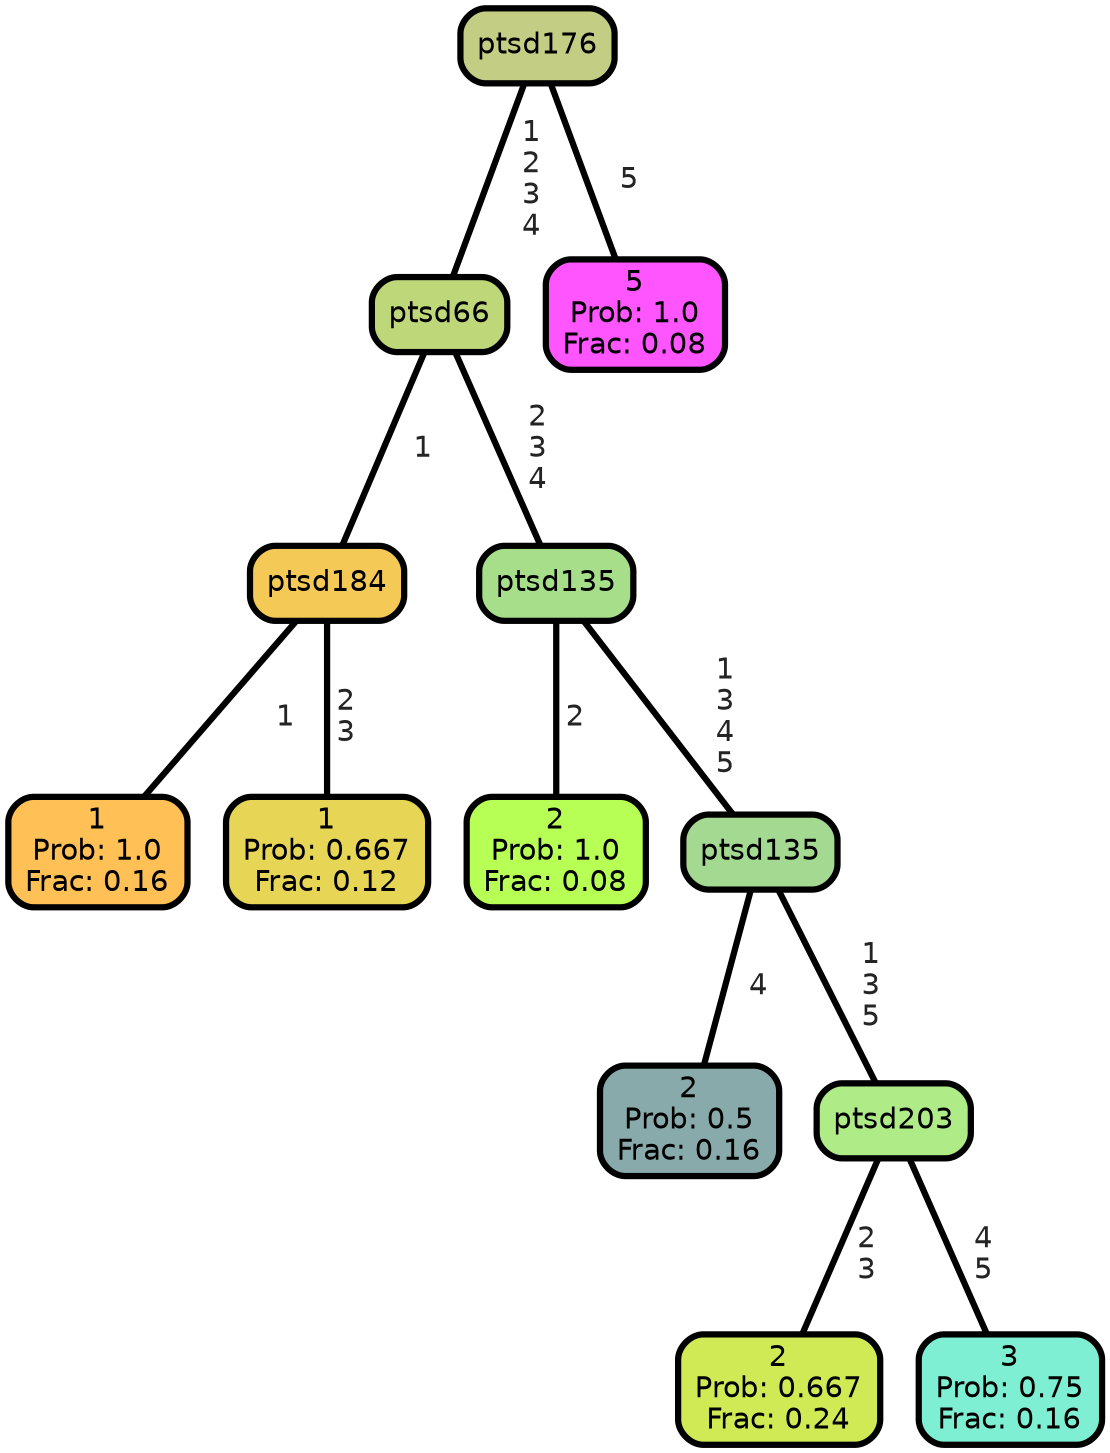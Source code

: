 graph Tree {
node [shape=box, style="filled, rounded",color="black",penwidth="3",fontcolor="black",                 fontname=helvetica] ;
graph [ranksep="0 equally", splines=straight,                 bgcolor=transparent, dpi=200] ;
edge [fontname=helvetica, fontweight=bold,fontcolor=grey14,color=black] ;
0 [label="1
Prob: 1.0
Frac: 0.16", fillcolor="#ffc155"] ;
1 [label="ptsd184", fillcolor="#f4c955"] ;
2 [label="1
Prob: 0.667
Frac: 0.12", fillcolor="#e7d555"] ;
3 [label="ptsd66", fillcolor="#bed779"] ;
4 [label="2
Prob: 1.0
Frac: 0.08", fillcolor="#b8ff55"] ;
5 [label="ptsd135", fillcolor="#a7de8a"] ;
6 [label="2
Prob: 0.5
Frac: 0.16", fillcolor="#89aaaa"] ;
7 [label="ptsd135", fillcolor="#a4d991"] ;
8 [label="2
Prob: 0.667
Frac: 0.24", fillcolor="#cfea55"] ;
9 [label="ptsd203", fillcolor="#afec88"] ;
10 [label="3
Prob: 0.75
Frac: 0.16", fillcolor="#7fefd4"] ;
11 [label="ptsd176", fillcolor="#c3cd84"] ;
12 [label="5
Prob: 1.0
Frac: 0.08", fillcolor="#ff55ff"] ;
1 -- 0 [label=" 1",penwidth=3] ;
1 -- 2 [label=" 2\n 3",penwidth=3] ;
3 -- 1 [label=" 1",penwidth=3] ;
3 -- 5 [label=" 2\n 3\n 4",penwidth=3] ;
5 -- 4 [label=" 2",penwidth=3] ;
5 -- 7 [label=" 1\n 3\n 4\n 5",penwidth=3] ;
7 -- 6 [label=" 4",penwidth=3] ;
7 -- 9 [label=" 1\n 3\n 5",penwidth=3] ;
9 -- 8 [label=" 2\n 3",penwidth=3] ;
9 -- 10 [label=" 4\n 5",penwidth=3] ;
11 -- 3 [label=" 1\n 2\n 3\n 4",penwidth=3] ;
11 -- 12 [label=" 5",penwidth=3] ;
{rank = same;}}